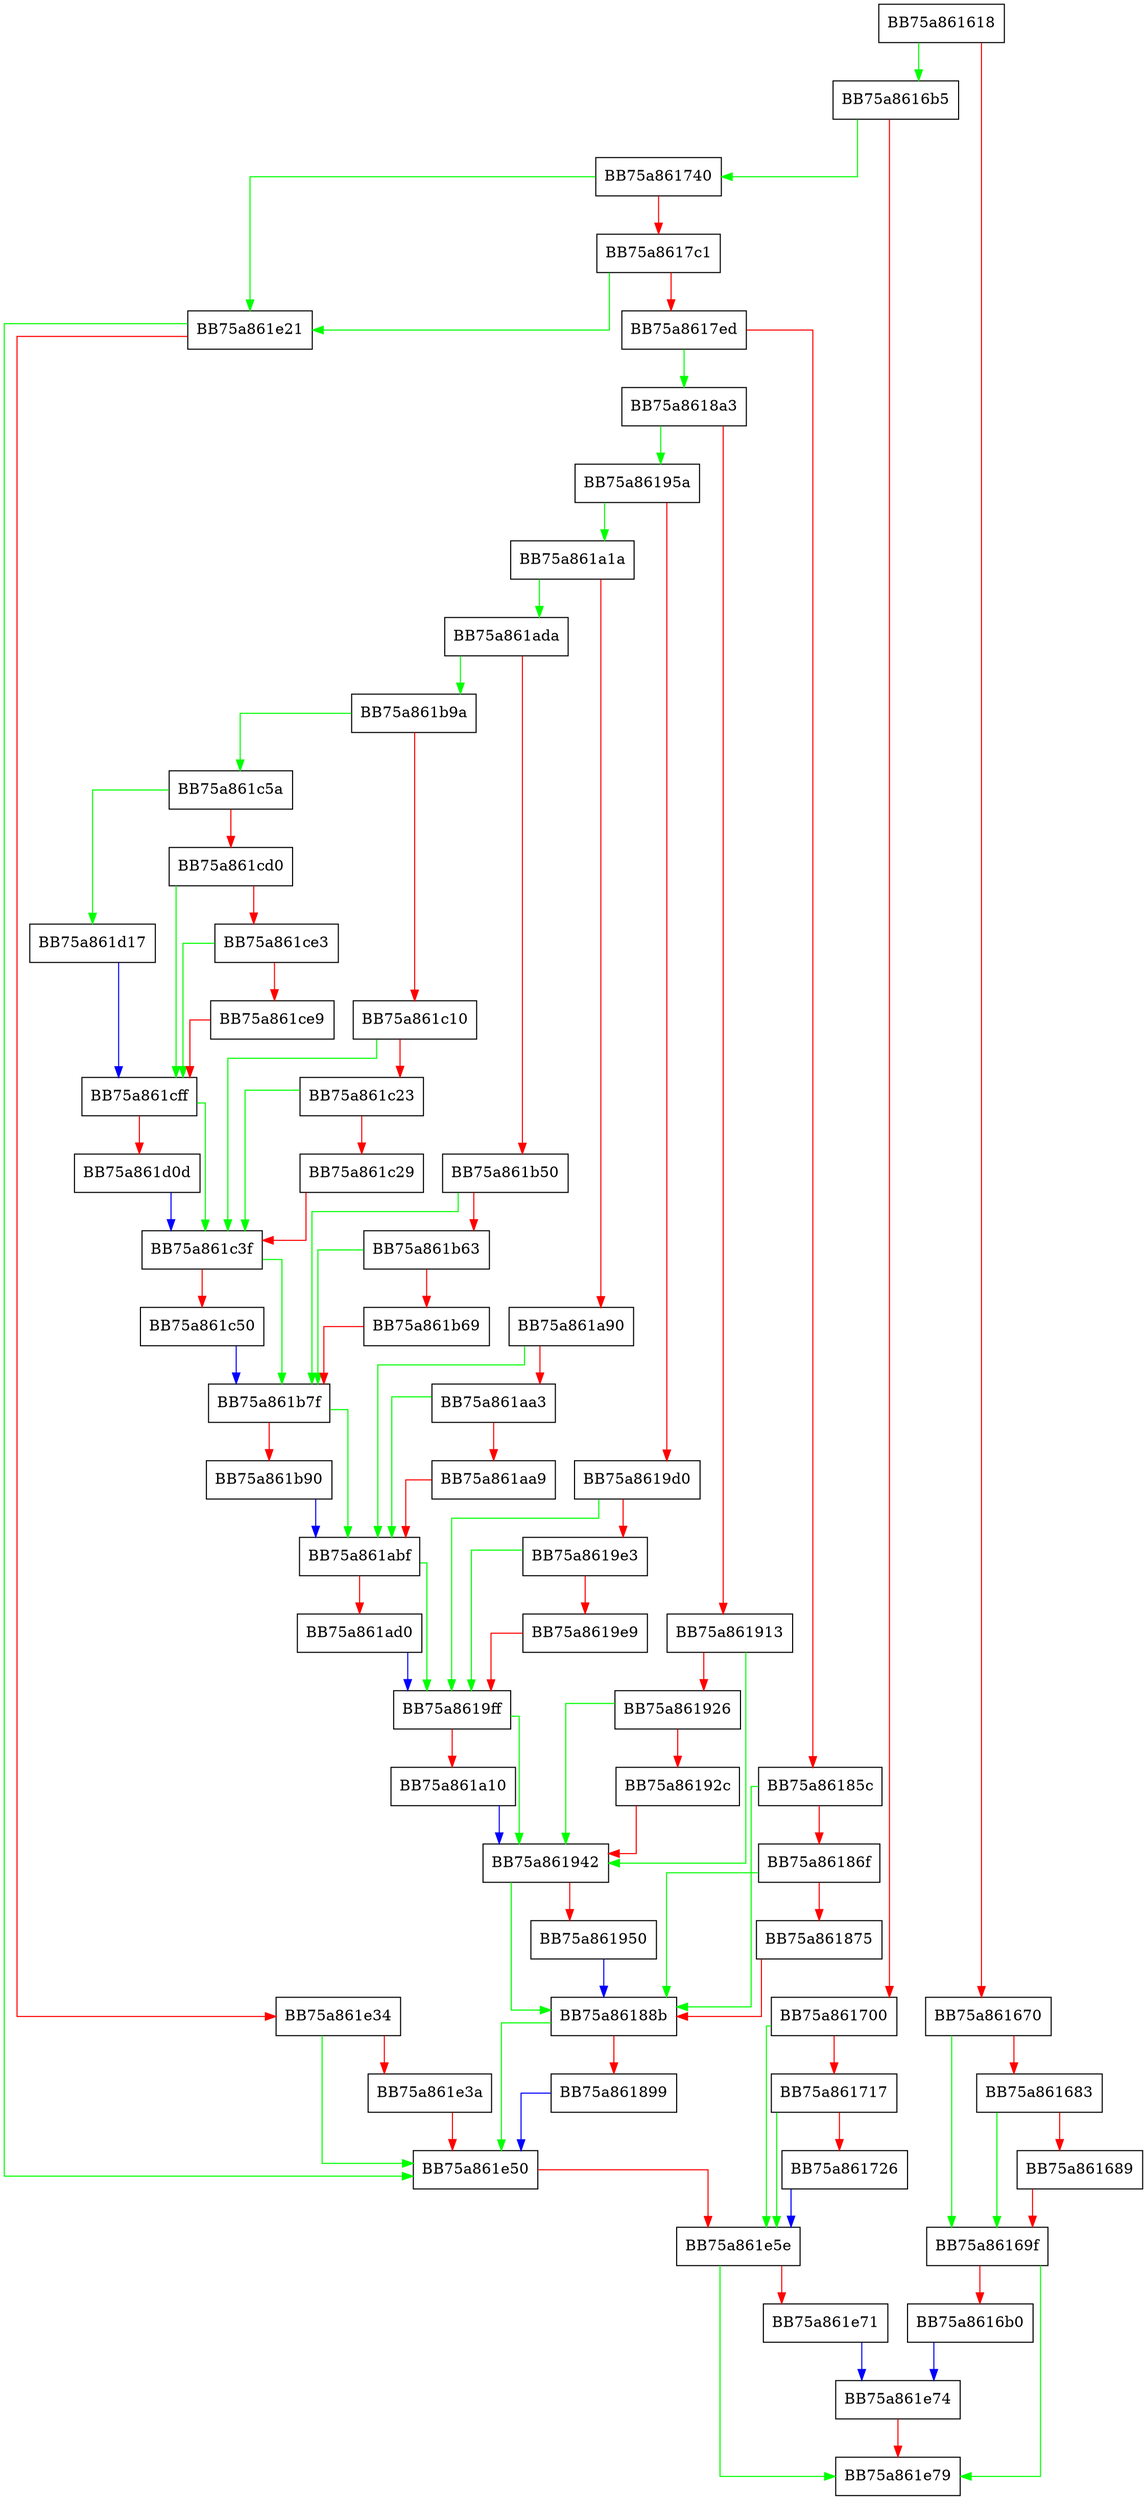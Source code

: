digraph ProcessSecurityMitigationsROP {
  node [shape="box"];
  graph [splines=ortho];
  BB75a861618 -> BB75a8616b5 [color="green"];
  BB75a861618 -> BB75a861670 [color="red"];
  BB75a861670 -> BB75a86169f [color="green"];
  BB75a861670 -> BB75a861683 [color="red"];
  BB75a861683 -> BB75a86169f [color="green"];
  BB75a861683 -> BB75a861689 [color="red"];
  BB75a861689 -> BB75a86169f [color="red"];
  BB75a86169f -> BB75a861e79 [color="green"];
  BB75a86169f -> BB75a8616b0 [color="red"];
  BB75a8616b0 -> BB75a861e74 [color="blue"];
  BB75a8616b5 -> BB75a861740 [color="green"];
  BB75a8616b5 -> BB75a861700 [color="red"];
  BB75a861700 -> BB75a861e5e [color="green"];
  BB75a861700 -> BB75a861717 [color="red"];
  BB75a861717 -> BB75a861e5e [color="green"];
  BB75a861717 -> BB75a861726 [color="red"];
  BB75a861726 -> BB75a861e5e [color="blue"];
  BB75a861740 -> BB75a861e21 [color="green"];
  BB75a861740 -> BB75a8617c1 [color="red"];
  BB75a8617c1 -> BB75a861e21 [color="green"];
  BB75a8617c1 -> BB75a8617ed [color="red"];
  BB75a8617ed -> BB75a8618a3 [color="green"];
  BB75a8617ed -> BB75a86185c [color="red"];
  BB75a86185c -> BB75a86188b [color="green"];
  BB75a86185c -> BB75a86186f [color="red"];
  BB75a86186f -> BB75a86188b [color="green"];
  BB75a86186f -> BB75a861875 [color="red"];
  BB75a861875 -> BB75a86188b [color="red"];
  BB75a86188b -> BB75a861e50 [color="green"];
  BB75a86188b -> BB75a861899 [color="red"];
  BB75a861899 -> BB75a861e50 [color="blue"];
  BB75a8618a3 -> BB75a86195a [color="green"];
  BB75a8618a3 -> BB75a861913 [color="red"];
  BB75a861913 -> BB75a861942 [color="green"];
  BB75a861913 -> BB75a861926 [color="red"];
  BB75a861926 -> BB75a861942 [color="green"];
  BB75a861926 -> BB75a86192c [color="red"];
  BB75a86192c -> BB75a861942 [color="red"];
  BB75a861942 -> BB75a86188b [color="green"];
  BB75a861942 -> BB75a861950 [color="red"];
  BB75a861950 -> BB75a86188b [color="blue"];
  BB75a86195a -> BB75a861a1a [color="green"];
  BB75a86195a -> BB75a8619d0 [color="red"];
  BB75a8619d0 -> BB75a8619ff [color="green"];
  BB75a8619d0 -> BB75a8619e3 [color="red"];
  BB75a8619e3 -> BB75a8619ff [color="green"];
  BB75a8619e3 -> BB75a8619e9 [color="red"];
  BB75a8619e9 -> BB75a8619ff [color="red"];
  BB75a8619ff -> BB75a861942 [color="green"];
  BB75a8619ff -> BB75a861a10 [color="red"];
  BB75a861a10 -> BB75a861942 [color="blue"];
  BB75a861a1a -> BB75a861ada [color="green"];
  BB75a861a1a -> BB75a861a90 [color="red"];
  BB75a861a90 -> BB75a861abf [color="green"];
  BB75a861a90 -> BB75a861aa3 [color="red"];
  BB75a861aa3 -> BB75a861abf [color="green"];
  BB75a861aa3 -> BB75a861aa9 [color="red"];
  BB75a861aa9 -> BB75a861abf [color="red"];
  BB75a861abf -> BB75a8619ff [color="green"];
  BB75a861abf -> BB75a861ad0 [color="red"];
  BB75a861ad0 -> BB75a8619ff [color="blue"];
  BB75a861ada -> BB75a861b9a [color="green"];
  BB75a861ada -> BB75a861b50 [color="red"];
  BB75a861b50 -> BB75a861b7f [color="green"];
  BB75a861b50 -> BB75a861b63 [color="red"];
  BB75a861b63 -> BB75a861b7f [color="green"];
  BB75a861b63 -> BB75a861b69 [color="red"];
  BB75a861b69 -> BB75a861b7f [color="red"];
  BB75a861b7f -> BB75a861abf [color="green"];
  BB75a861b7f -> BB75a861b90 [color="red"];
  BB75a861b90 -> BB75a861abf [color="blue"];
  BB75a861b9a -> BB75a861c5a [color="green"];
  BB75a861b9a -> BB75a861c10 [color="red"];
  BB75a861c10 -> BB75a861c3f [color="green"];
  BB75a861c10 -> BB75a861c23 [color="red"];
  BB75a861c23 -> BB75a861c3f [color="green"];
  BB75a861c23 -> BB75a861c29 [color="red"];
  BB75a861c29 -> BB75a861c3f [color="red"];
  BB75a861c3f -> BB75a861b7f [color="green"];
  BB75a861c3f -> BB75a861c50 [color="red"];
  BB75a861c50 -> BB75a861b7f [color="blue"];
  BB75a861c5a -> BB75a861d17 [color="green"];
  BB75a861c5a -> BB75a861cd0 [color="red"];
  BB75a861cd0 -> BB75a861cff [color="green"];
  BB75a861cd0 -> BB75a861ce3 [color="red"];
  BB75a861ce3 -> BB75a861cff [color="green"];
  BB75a861ce3 -> BB75a861ce9 [color="red"];
  BB75a861ce9 -> BB75a861cff [color="red"];
  BB75a861cff -> BB75a861c3f [color="green"];
  BB75a861cff -> BB75a861d0d [color="red"];
  BB75a861d0d -> BB75a861c3f [color="blue"];
  BB75a861d17 -> BB75a861cff [color="blue"];
  BB75a861e21 -> BB75a861e50 [color="green"];
  BB75a861e21 -> BB75a861e34 [color="red"];
  BB75a861e34 -> BB75a861e50 [color="green"];
  BB75a861e34 -> BB75a861e3a [color="red"];
  BB75a861e3a -> BB75a861e50 [color="red"];
  BB75a861e50 -> BB75a861e5e [color="red"];
  BB75a861e5e -> BB75a861e79 [color="green"];
  BB75a861e5e -> BB75a861e71 [color="red"];
  BB75a861e71 -> BB75a861e74 [color="blue"];
  BB75a861e74 -> BB75a861e79 [color="red"];
}